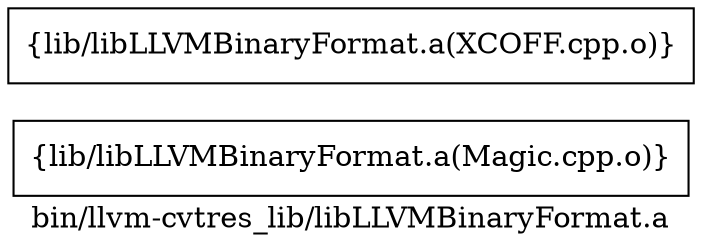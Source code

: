 digraph "bin/llvm-cvtres_lib/libLLVMBinaryFormat.a" {
	label="bin/llvm-cvtres_lib/libLLVMBinaryFormat.a";
	rankdir=LR;

	Node0x56025f2c7508 [shape=record,shape=box,group=0,label="{lib/libLLVMBinaryFormat.a(Magic.cpp.o)}"];
	Node0x56025f2bf128 [shape=record,shape=box,group=0,label="{lib/libLLVMBinaryFormat.a(XCOFF.cpp.o)}"];
}

